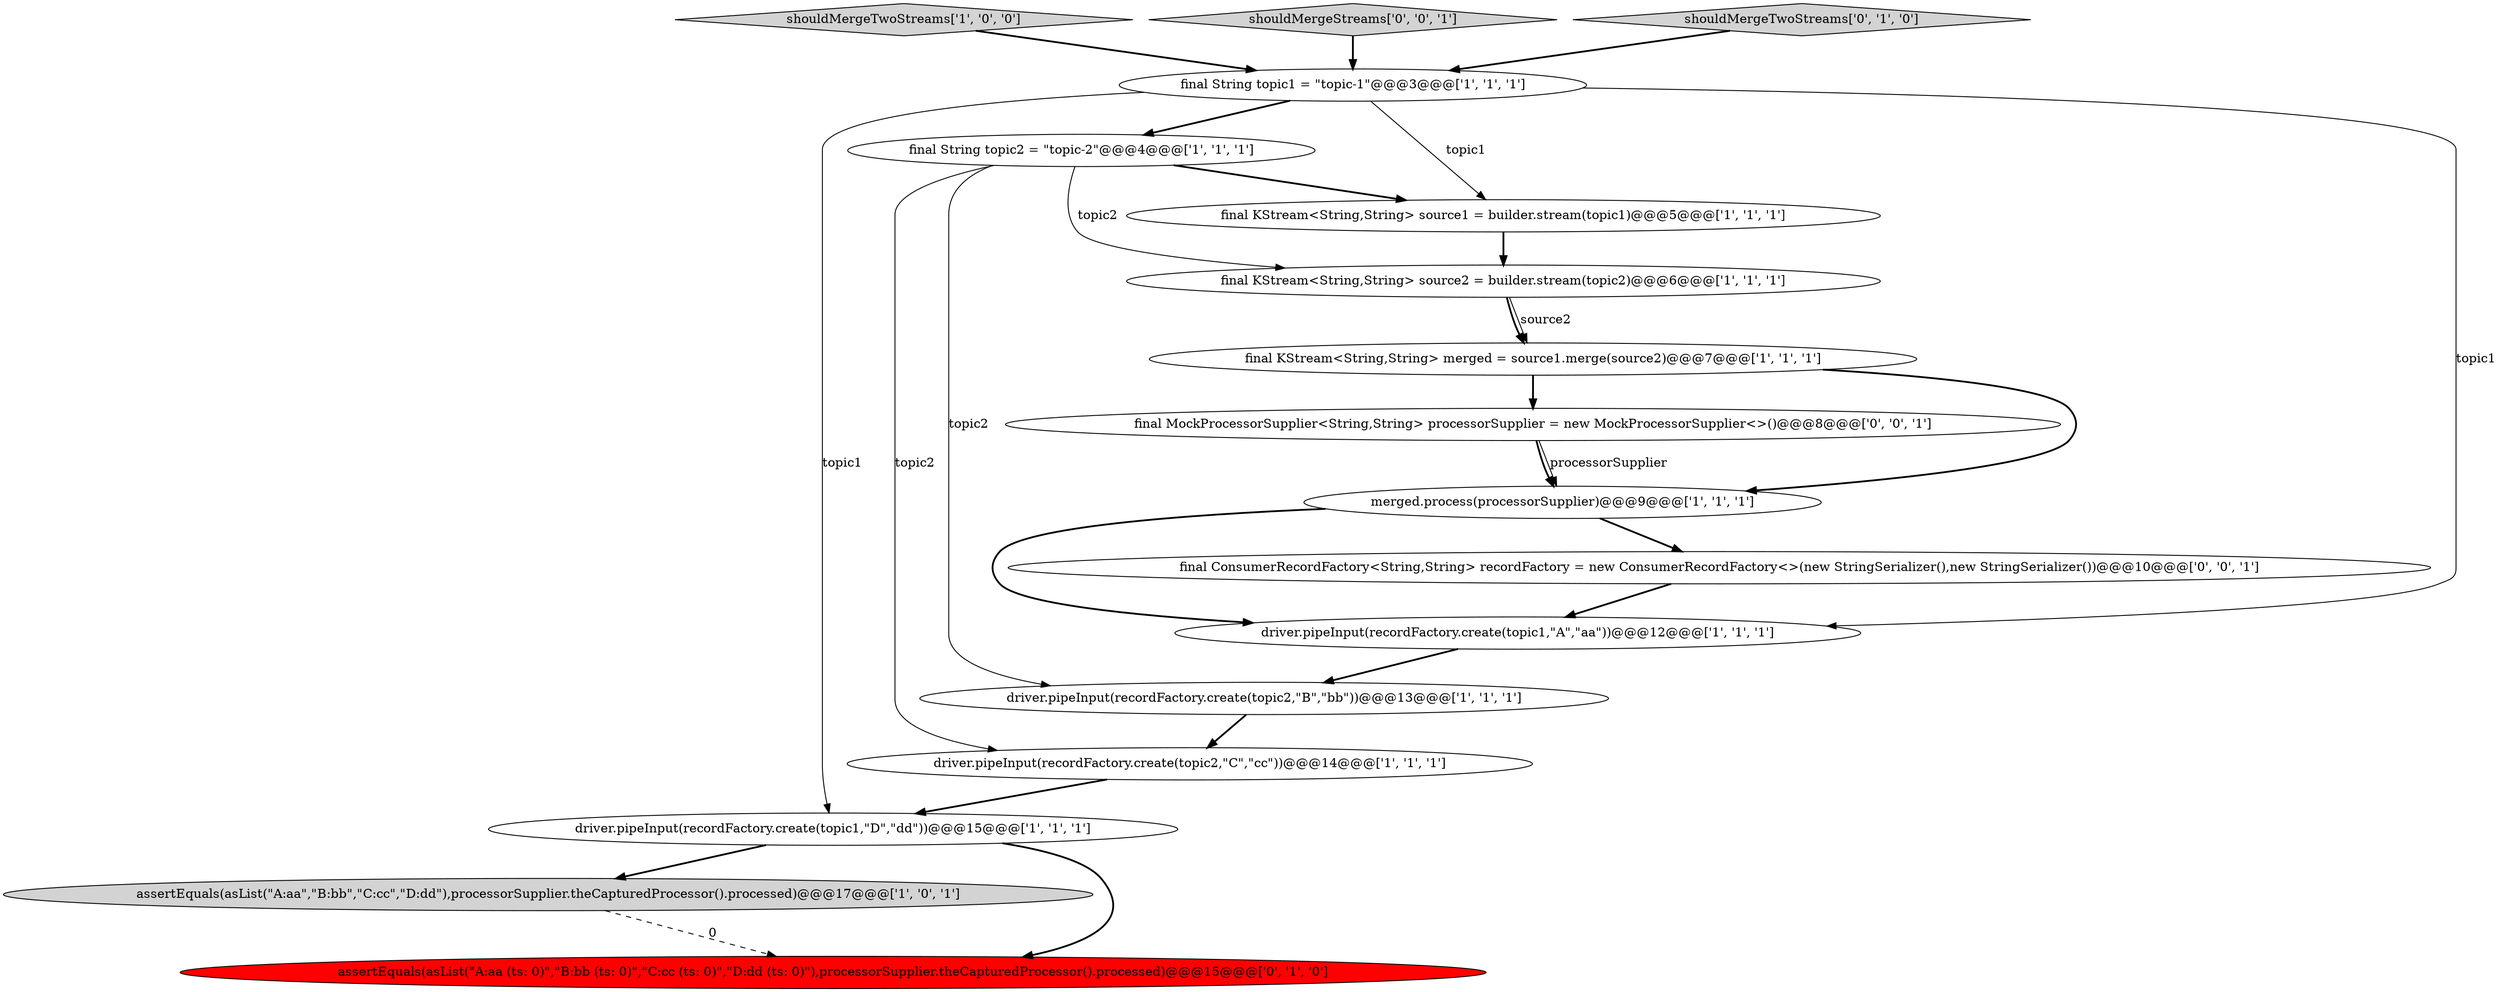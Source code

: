 digraph {
3 [style = filled, label = "assertEquals(asList(\"A:aa\",\"B:bb\",\"C:cc\",\"D:dd\"),processorSupplier.theCapturedProcessor().processed)@@@17@@@['1', '0', '1']", fillcolor = lightgray, shape = ellipse image = "AAA0AAABBB1BBB"];
9 [style = filled, label = "final String topic1 = \"topic-1\"@@@3@@@['1', '1', '1']", fillcolor = white, shape = ellipse image = "AAA0AAABBB1BBB"];
10 [style = filled, label = "shouldMergeTwoStreams['1', '0', '0']", fillcolor = lightgray, shape = diamond image = "AAA0AAABBB1BBB"];
5 [style = filled, label = "final String topic2 = \"topic-2\"@@@4@@@['1', '1', '1']", fillcolor = white, shape = ellipse image = "AAA0AAABBB1BBB"];
16 [style = filled, label = "final MockProcessorSupplier<String,String> processorSupplier = new MockProcessorSupplier<>()@@@8@@@['0', '0', '1']", fillcolor = white, shape = ellipse image = "AAA0AAABBB3BBB"];
8 [style = filled, label = "final KStream<String,String> source2 = builder.stream(topic2)@@@6@@@['1', '1', '1']", fillcolor = white, shape = ellipse image = "AAA0AAABBB1BBB"];
0 [style = filled, label = "driver.pipeInput(recordFactory.create(topic1,\"D\",\"dd\"))@@@15@@@['1', '1', '1']", fillcolor = white, shape = ellipse image = "AAA0AAABBB1BBB"];
11 [style = filled, label = "final KStream<String,String> merged = source1.merge(source2)@@@7@@@['1', '1', '1']", fillcolor = white, shape = ellipse image = "AAA0AAABBB1BBB"];
15 [style = filled, label = "final ConsumerRecordFactory<String,String> recordFactory = new ConsumerRecordFactory<>(new StringSerializer(),new StringSerializer())@@@10@@@['0', '0', '1']", fillcolor = white, shape = ellipse image = "AAA0AAABBB3BBB"];
7 [style = filled, label = "merged.process(processorSupplier)@@@9@@@['1', '1', '1']", fillcolor = white, shape = ellipse image = "AAA0AAABBB1BBB"];
14 [style = filled, label = "shouldMergeStreams['0', '0', '1']", fillcolor = lightgray, shape = diamond image = "AAA0AAABBB3BBB"];
6 [style = filled, label = "final KStream<String,String> source1 = builder.stream(topic1)@@@5@@@['1', '1', '1']", fillcolor = white, shape = ellipse image = "AAA0AAABBB1BBB"];
4 [style = filled, label = "driver.pipeInput(recordFactory.create(topic2,\"B\",\"bb\"))@@@13@@@['1', '1', '1']", fillcolor = white, shape = ellipse image = "AAA0AAABBB1BBB"];
2 [style = filled, label = "driver.pipeInput(recordFactory.create(topic1,\"A\",\"aa\"))@@@12@@@['1', '1', '1']", fillcolor = white, shape = ellipse image = "AAA0AAABBB1BBB"];
1 [style = filled, label = "driver.pipeInput(recordFactory.create(topic2,\"C\",\"cc\"))@@@14@@@['1', '1', '1']", fillcolor = white, shape = ellipse image = "AAA0AAABBB1BBB"];
13 [style = filled, label = "assertEquals(asList(\"A:aa (ts: 0)\",\"B:bb (ts: 0)\",\"C:cc (ts: 0)\",\"D:dd (ts: 0)\"),processorSupplier.theCapturedProcessor().processed)@@@15@@@['0', '1', '0']", fillcolor = red, shape = ellipse image = "AAA1AAABBB2BBB"];
12 [style = filled, label = "shouldMergeTwoStreams['0', '1', '0']", fillcolor = lightgray, shape = diamond image = "AAA0AAABBB2BBB"];
0->3 [style = bold, label=""];
11->16 [style = bold, label=""];
15->2 [style = bold, label=""];
0->13 [style = bold, label=""];
9->2 [style = solid, label="topic1"];
5->4 [style = solid, label="topic2"];
5->1 [style = solid, label="topic2"];
16->7 [style = bold, label=""];
1->0 [style = bold, label=""];
12->9 [style = bold, label=""];
3->13 [style = dashed, label="0"];
2->4 [style = bold, label=""];
5->6 [style = bold, label=""];
7->2 [style = bold, label=""];
9->0 [style = solid, label="topic1"];
6->8 [style = bold, label=""];
9->5 [style = bold, label=""];
7->15 [style = bold, label=""];
14->9 [style = bold, label=""];
4->1 [style = bold, label=""];
10->9 [style = bold, label=""];
16->7 [style = solid, label="processorSupplier"];
8->11 [style = bold, label=""];
8->11 [style = solid, label="source2"];
5->8 [style = solid, label="topic2"];
11->7 [style = bold, label=""];
9->6 [style = solid, label="topic1"];
}
